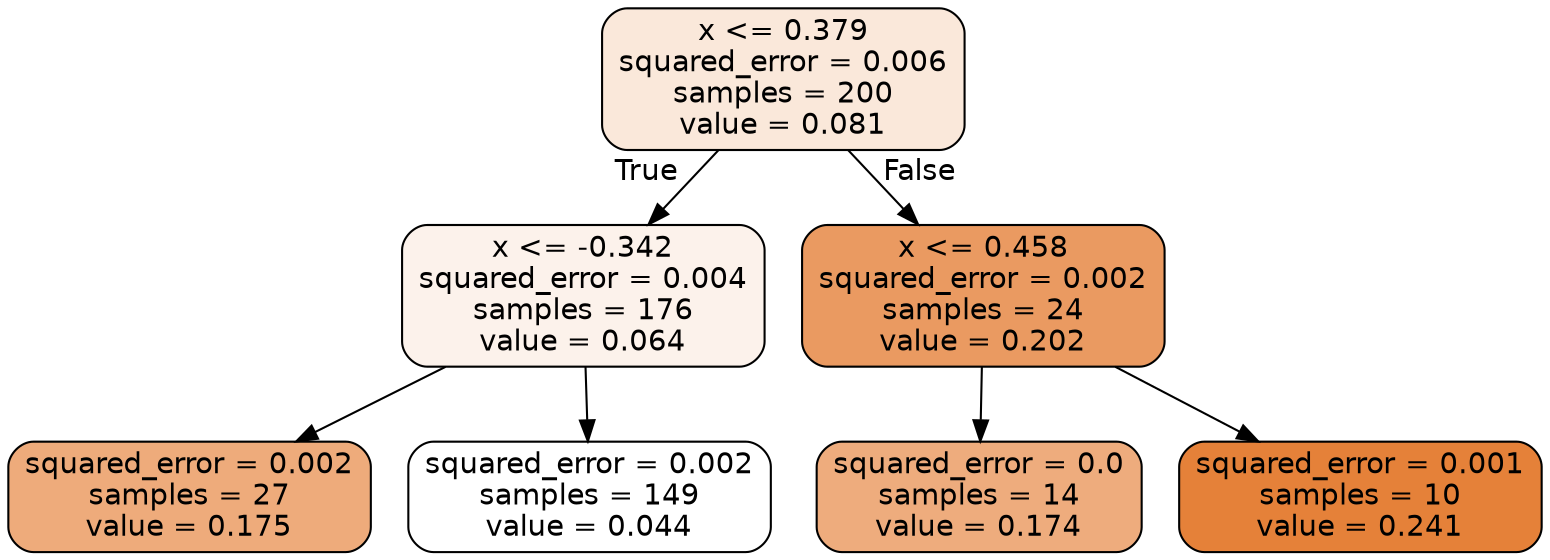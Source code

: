 digraph Tree {
node [shape=box, style="filled, rounded", color="black", fontname="helvetica"] ;
edge [fontname="helvetica"] ;
0 [label="x <= 0.379\nsquared_error = 0.006\nsamples = 200\nvalue = 0.081", fillcolor="#fae8da"] ;
1 [label="x <= -0.342\nsquared_error = 0.004\nsamples = 176\nvalue = 0.064", fillcolor="#fcf2eb"] ;
0 -> 1 [labeldistance=2.5, labelangle=45, headlabel="True"] ;
2 [label="squared_error = 0.002\nsamples = 27\nvalue = 0.175", fillcolor="#eeab7b"] ;
1 -> 2 ;
3 [label="squared_error = 0.002\nsamples = 149\nvalue = 0.044", fillcolor="#ffffff"] ;
1 -> 3 ;
4 [label="x <= 0.458\nsquared_error = 0.002\nsamples = 24\nvalue = 0.202", fillcolor="#ea9a61"] ;
0 -> 4 [labeldistance=2.5, labelangle=-45, headlabel="False"] ;
5 [label="squared_error = 0.0\nsamples = 14\nvalue = 0.174", fillcolor="#eeac7d"] ;
4 -> 5 ;
6 [label="squared_error = 0.001\nsamples = 10\nvalue = 0.241", fillcolor="#e58139"] ;
4 -> 6 ;
}